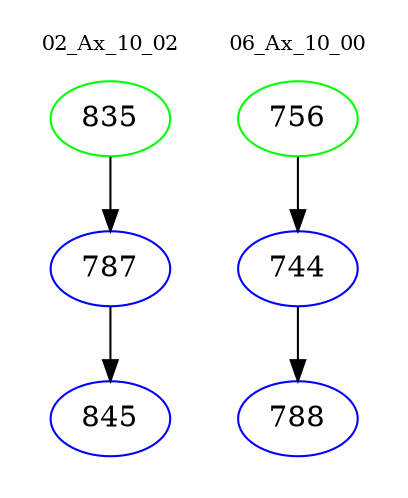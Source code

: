 digraph{
subgraph cluster_0 {
color = white
label = "02_Ax_10_02";
fontsize=10;
T0_835 [label="835", color="green"]
T0_835 -> T0_787 [color="black"]
T0_787 [label="787", color="blue"]
T0_787 -> T0_845 [color="black"]
T0_845 [label="845", color="blue"]
}
subgraph cluster_1 {
color = white
label = "06_Ax_10_00";
fontsize=10;
T1_756 [label="756", color="green"]
T1_756 -> T1_744 [color="black"]
T1_744 [label="744", color="blue"]
T1_744 -> T1_788 [color="black"]
T1_788 [label="788", color="blue"]
}
}
